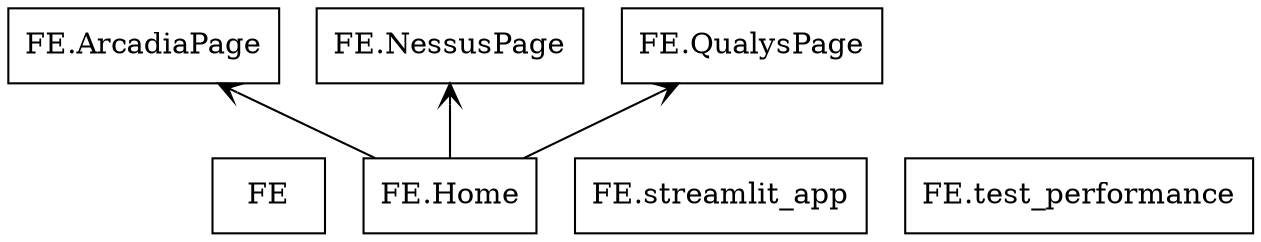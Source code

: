 digraph "packages_ArcadiaFE" {
rankdir=BT
charset="utf-8"
"FE" [color="black", label=<FE>, shape="box", style="solid"];
"FE.ArcadiaPage" [color="black", label=<FE.ArcadiaPage>, shape="box", style="solid"];
"FE.Home" [color="black", label=<FE.Home>, shape="box", style="solid"];
"FE.NessusPage" [color="black", label=<FE.NessusPage>, shape="box", style="solid"];
"FE.QualysPage" [color="black", label=<FE.QualysPage>, shape="box", style="solid"];
"FE.streamlit_app" [color="black", label=<FE.streamlit_app>, shape="box", style="solid"];
"FE.test_performance" [color="black", label=<FE.test_performance>, shape="box", style="solid"];
"FE.Home" -> "FE.ArcadiaPage" [arrowhead="open", arrowtail="none"];
"FE.Home" -> "FE.NessusPage" [arrowhead="open", arrowtail="none"];
"FE.Home" -> "FE.QualysPage" [arrowhead="open", arrowtail="none"];
}
